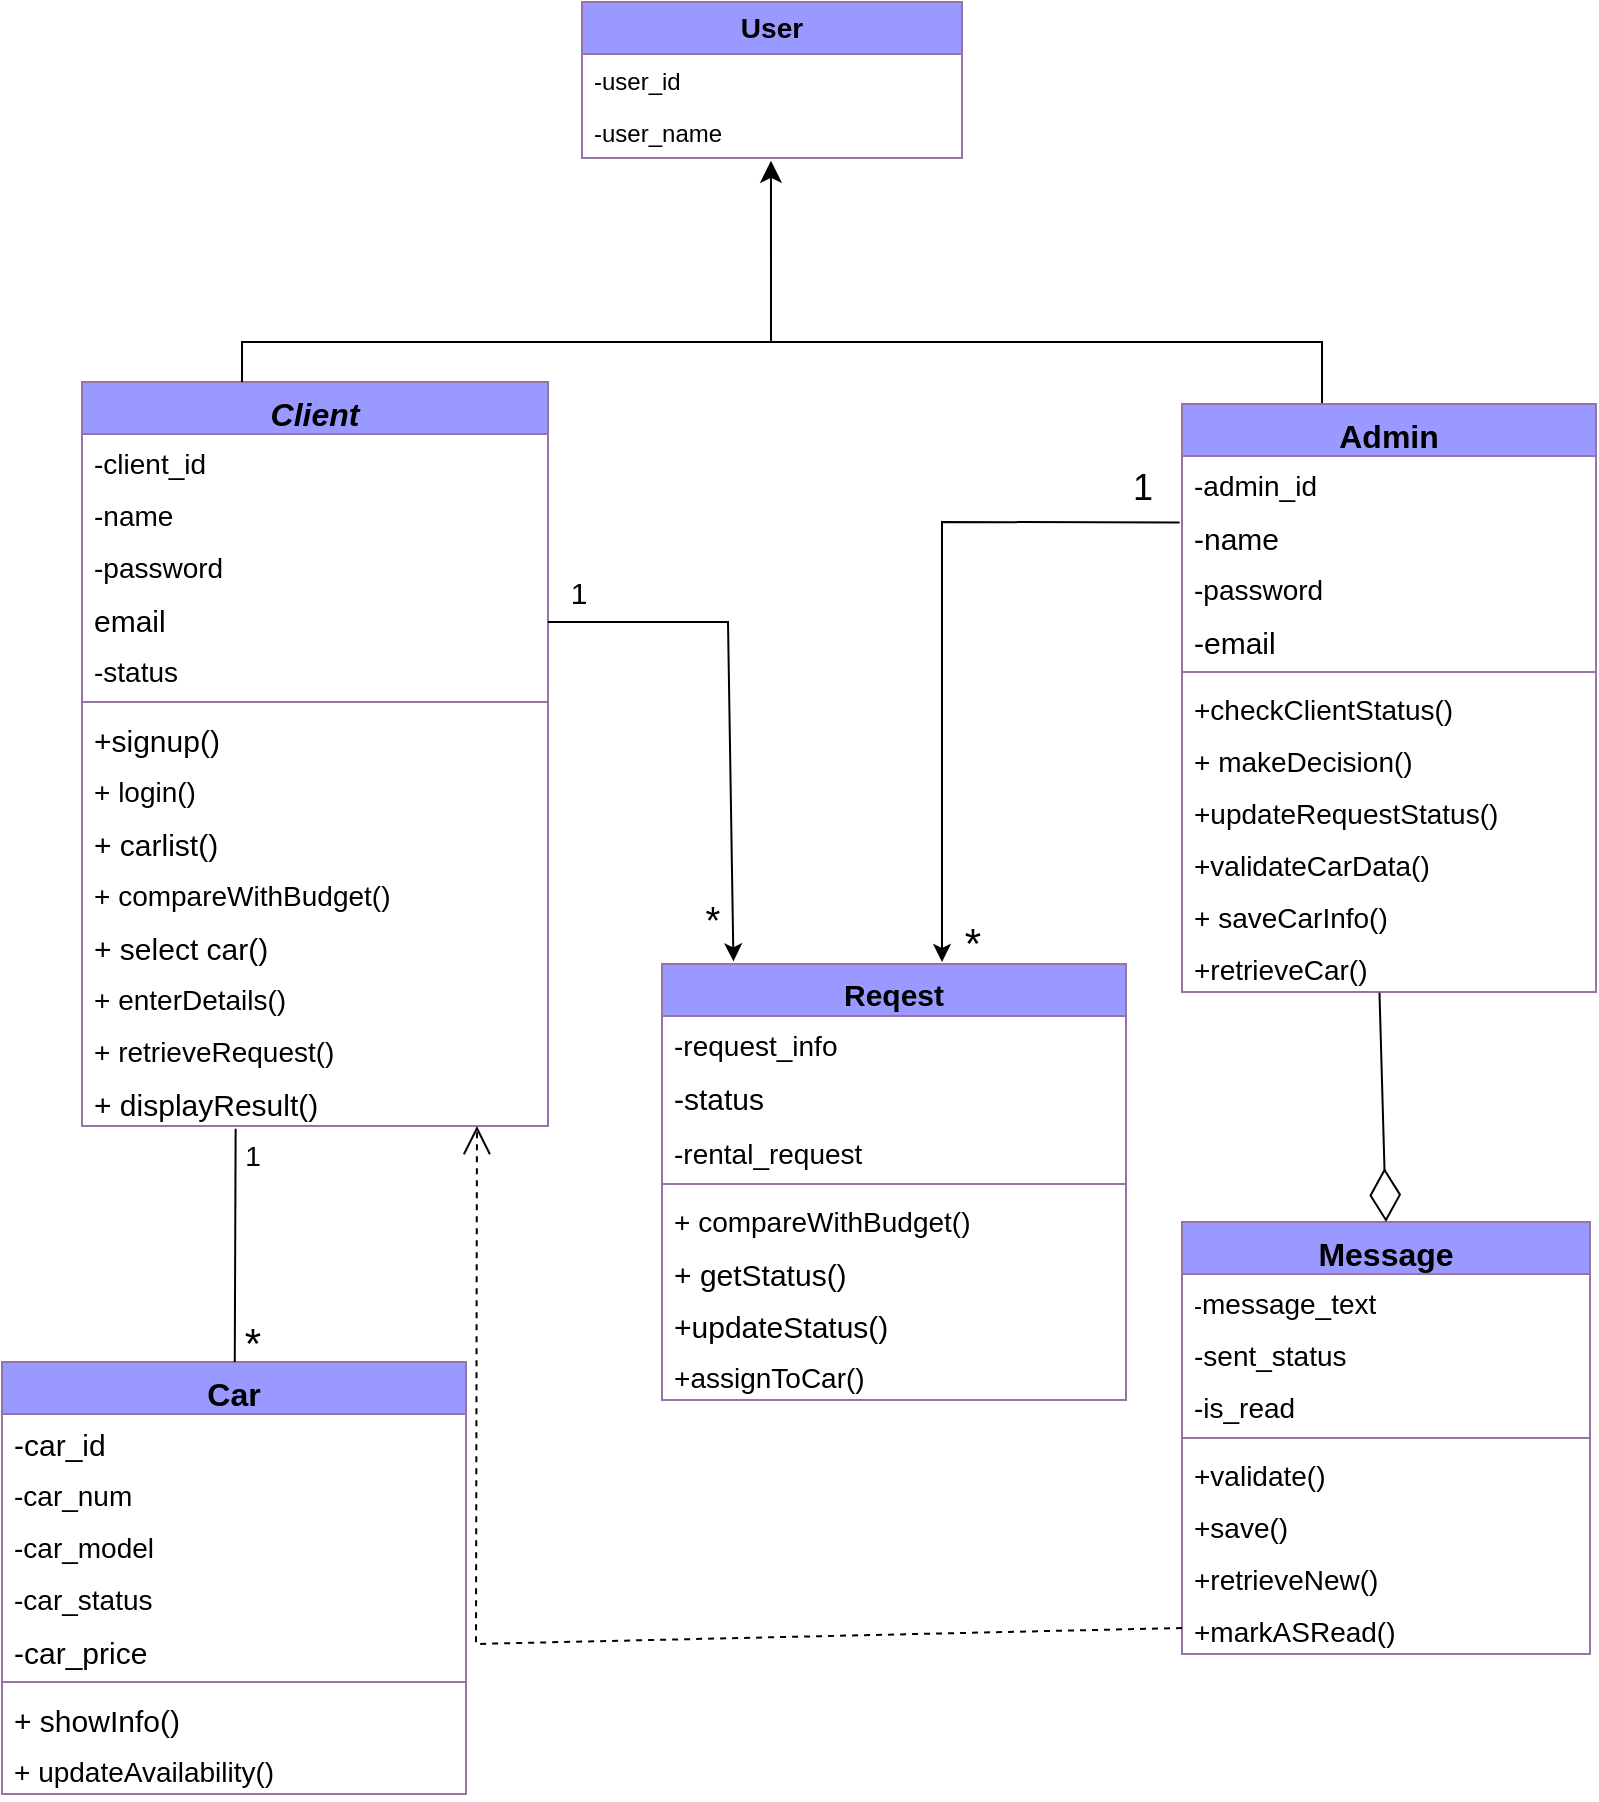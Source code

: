 <mxfile version="27.0.2" pages="2">
  <diagram name="Page-1" id="uReFbhWOleLTmQxCZFBb">
    <mxGraphModel dx="1028" dy="611" grid="1" gridSize="10" guides="1" tooltips="1" connect="1" arrows="1" fold="1" page="1" pageScale="1" pageWidth="850" pageHeight="1100" math="0" shadow="0">
      <root>
        <mxCell id="0" />
        <mxCell id="1" parent="0" />
        <mxCell id="wGWne5D6qloW1VShOkCq-1" value="Client" style="swimlane;fontStyle=3;align=center;verticalAlign=top;childLayout=stackLayout;horizontal=1;startSize=26;horizontalStack=0;resizeParent=1;resizeParentMax=0;resizeLast=0;collapsible=1;marginBottom=0;whiteSpace=wrap;html=1;fillColor=#9999FF;strokeColor=#9673a6;fontSize=16;" parent="1" vertex="1">
          <mxGeometry x="70" y="200" width="233" height="372" as="geometry" />
        </mxCell>
        <mxCell id="wGWne5D6qloW1VShOkCq-2" value="&lt;font style=&quot;font-size: 14px;&quot;&gt;-client_id&lt;/font&gt;" style="text;strokeColor=none;fillColor=none;align=left;verticalAlign=top;spacingLeft=4;spacingRight=4;overflow=hidden;rotatable=0;points=[[0,0.5],[1,0.5]];portConstraint=eastwest;whiteSpace=wrap;html=1;" parent="wGWne5D6qloW1VShOkCq-1" vertex="1">
          <mxGeometry y="26" width="233" height="26" as="geometry" />
        </mxCell>
        <mxCell id="wGWne5D6qloW1VShOkCq-29" value="&lt;font style=&quot;font-size: 14px;&quot;&gt;-name&lt;/font&gt;" style="text;strokeColor=none;fillColor=none;align=left;verticalAlign=top;spacingLeft=4;spacingRight=4;overflow=hidden;rotatable=0;points=[[0,0.5],[1,0.5]];portConstraint=eastwest;whiteSpace=wrap;html=1;" parent="wGWne5D6qloW1VShOkCq-1" vertex="1">
          <mxGeometry y="52" width="233" height="26" as="geometry" />
        </mxCell>
        <mxCell id="wGWne5D6qloW1VShOkCq-30" value="&lt;font style=&quot;font-size: 14px;&quot;&gt;-password&lt;/font&gt;" style="text;strokeColor=none;fillColor=none;align=left;verticalAlign=top;spacingLeft=4;spacingRight=4;overflow=hidden;rotatable=0;points=[[0,0.5],[1,0.5]];portConstraint=eastwest;whiteSpace=wrap;html=1;" parent="wGWne5D6qloW1VShOkCq-1" vertex="1">
          <mxGeometry y="78" width="233" height="26" as="geometry" />
        </mxCell>
        <mxCell id="wGWne5D6qloW1VShOkCq-7" value="&lt;font style=&quot;font-size: 15px;&quot;&gt;email&lt;/font&gt;" style="text;strokeColor=none;fillColor=none;align=left;verticalAlign=top;spacingLeft=4;spacingRight=4;overflow=hidden;rotatable=0;points=[[0,0.5],[1,0.5]];portConstraint=eastwest;whiteSpace=wrap;html=1;fontSize=14;" parent="wGWne5D6qloW1VShOkCq-1" vertex="1">
          <mxGeometry y="104" width="233" height="26" as="geometry" />
        </mxCell>
        <mxCell id="wGWne5D6qloW1VShOkCq-5" value="&lt;font style=&quot;font-size: 14px;&quot;&gt;-status&lt;/font&gt;" style="text;strokeColor=none;fillColor=none;align=left;verticalAlign=top;spacingLeft=4;spacingRight=4;overflow=hidden;rotatable=0;points=[[0,0.5],[1,0.5]];portConstraint=eastwest;whiteSpace=wrap;html=1;" parent="wGWne5D6qloW1VShOkCq-1" vertex="1">
          <mxGeometry y="130" width="233" height="26" as="geometry" />
        </mxCell>
        <mxCell id="wGWne5D6qloW1VShOkCq-3" value="" style="line;strokeWidth=1;fillColor=none;align=left;verticalAlign=middle;spacingTop=-1;spacingLeft=3;spacingRight=3;rotatable=0;labelPosition=right;points=[];portConstraint=eastwest;strokeColor=inherit;" parent="wGWne5D6qloW1VShOkCq-1" vertex="1">
          <mxGeometry y="156" width="233" height="8" as="geometry" />
        </mxCell>
        <mxCell id="wGWne5D6qloW1VShOkCq-9" value="&lt;font style=&quot;font-size: 15px;&quot;&gt;+signup()&lt;/font&gt;&lt;div&gt;&lt;br&gt;&lt;/div&gt;" style="text;strokeColor=none;fillColor=none;align=left;verticalAlign=top;spacingLeft=4;spacingRight=4;overflow=hidden;rotatable=0;points=[[0,0.5],[1,0.5]];portConstraint=eastwest;whiteSpace=wrap;html=1;" parent="wGWne5D6qloW1VShOkCq-1" vertex="1">
          <mxGeometry y="164" width="233" height="26" as="geometry" />
        </mxCell>
        <mxCell id="wGWne5D6qloW1VShOkCq-4" value="&lt;font style=&quot;font-size: 14px;&quot;&gt;+ login()&lt;/font&gt;" style="text;strokeColor=none;fillColor=none;align=left;verticalAlign=top;spacingLeft=4;spacingRight=4;overflow=hidden;rotatable=0;points=[[0,0.5],[1,0.5]];portConstraint=eastwest;whiteSpace=wrap;html=1;" parent="wGWne5D6qloW1VShOkCq-1" vertex="1">
          <mxGeometry y="190" width="233" height="26" as="geometry" />
        </mxCell>
        <mxCell id="wGWne5D6qloW1VShOkCq-10" value="&lt;font style=&quot;font-size: 15px;&quot;&gt;+ carlist()&lt;/font&gt;" style="text;strokeColor=none;fillColor=none;align=left;verticalAlign=top;spacingLeft=4;spacingRight=4;overflow=hidden;rotatable=0;points=[[0,0.5],[1,0.5]];portConstraint=eastwest;whiteSpace=wrap;html=1;" parent="wGWne5D6qloW1VShOkCq-1" vertex="1">
          <mxGeometry y="216" width="233" height="26" as="geometry" />
        </mxCell>
        <mxCell id="wGWne5D6qloW1VShOkCq-14" value="&lt;font style=&quot;font-size: 14px;&quot;&gt;+&amp;nbsp;compareWithBudget()&lt;/font&gt;" style="text;strokeColor=none;fillColor=none;align=left;verticalAlign=top;spacingLeft=4;spacingRight=4;overflow=hidden;rotatable=0;points=[[0,0.5],[1,0.5]];portConstraint=eastwest;whiteSpace=wrap;html=1;" parent="wGWne5D6qloW1VShOkCq-1" vertex="1">
          <mxGeometry y="242" width="233" height="26" as="geometry" />
        </mxCell>
        <mxCell id="wGWne5D6qloW1VShOkCq-11" value="&lt;font style=&quot;font-size: 15px;&quot;&gt;+ select car()&lt;/font&gt;" style="text;strokeColor=none;fillColor=none;align=left;verticalAlign=top;spacingLeft=4;spacingRight=4;overflow=hidden;rotatable=0;points=[[0,0.5],[1,0.5]];portConstraint=eastwest;whiteSpace=wrap;html=1;" parent="wGWne5D6qloW1VShOkCq-1" vertex="1">
          <mxGeometry y="268" width="233" height="26" as="geometry" />
        </mxCell>
        <mxCell id="wGWne5D6qloW1VShOkCq-13" value="&lt;font style=&quot;font-size: 14px;&quot;&gt;+ enterDetails()&lt;/font&gt;" style="text;strokeColor=none;fillColor=none;align=left;verticalAlign=top;spacingLeft=4;spacingRight=4;overflow=hidden;rotatable=0;points=[[0,0.5],[1,0.5]];portConstraint=eastwest;whiteSpace=wrap;html=1;" parent="wGWne5D6qloW1VShOkCq-1" vertex="1">
          <mxGeometry y="294" width="233" height="26" as="geometry" />
        </mxCell>
        <mxCell id="wGWne5D6qloW1VShOkCq-12" value="&lt;font style=&quot;font-size: 14px;&quot;&gt;+&amp;nbsp;retrieveRequest()&lt;/font&gt;" style="text;strokeColor=none;fillColor=none;align=left;verticalAlign=top;spacingLeft=4;spacingRight=4;overflow=hidden;rotatable=0;points=[[0,0.5],[1,0.5]];portConstraint=eastwest;whiteSpace=wrap;html=1;" parent="wGWne5D6qloW1VShOkCq-1" vertex="1">
          <mxGeometry y="320" width="233" height="26" as="geometry" />
        </mxCell>
        <mxCell id="wGWne5D6qloW1VShOkCq-15" value="&lt;font style=&quot;font-size: 15px;&quot;&gt;+ displayResult()&lt;/font&gt;" style="text;strokeColor=none;fillColor=none;align=left;verticalAlign=top;spacingLeft=4;spacingRight=4;overflow=hidden;rotatable=0;points=[[0,0.5],[1,0.5]];portConstraint=eastwest;whiteSpace=wrap;html=1;" parent="wGWne5D6qloW1VShOkCq-1" vertex="1">
          <mxGeometry y="346" width="233" height="26" as="geometry" />
        </mxCell>
        <mxCell id="wGWne5D6qloW1VShOkCq-16" value="Admin" style="swimlane;fontStyle=1;align=center;verticalAlign=top;childLayout=stackLayout;horizontal=1;startSize=26;horizontalStack=0;resizeParent=1;resizeParentMax=0;resizeLast=0;collapsible=1;marginBottom=0;whiteSpace=wrap;html=1;fillColor=#9999FF;strokeColor=#9673a6;fontSize=16;" parent="1" vertex="1">
          <mxGeometry x="620" y="211" width="207" height="294" as="geometry" />
        </mxCell>
        <mxCell id="wGWne5D6qloW1VShOkCq-17" value="&lt;font style=&quot;font-size: 14px;&quot;&gt;-admin_id&lt;/font&gt;" style="text;strokeColor=none;fillColor=none;align=left;verticalAlign=top;spacingLeft=4;spacingRight=4;overflow=hidden;rotatable=0;points=[[0,0.5],[1,0.5]];portConstraint=eastwest;whiteSpace=wrap;html=1;" parent="wGWne5D6qloW1VShOkCq-16" vertex="1">
          <mxGeometry y="26" width="207" height="26" as="geometry" />
        </mxCell>
        <mxCell id="wGWne5D6qloW1VShOkCq-22" value="&lt;font style=&quot;font-size: 15px;&quot;&gt;-name&lt;/font&gt;" style="text;strokeColor=none;fillColor=none;align=left;verticalAlign=top;spacingLeft=4;spacingRight=4;overflow=hidden;rotatable=0;points=[[0,0.5],[1,0.5]];portConstraint=eastwest;whiteSpace=wrap;html=1;" parent="wGWne5D6qloW1VShOkCq-16" vertex="1">
          <mxGeometry y="52" width="207" height="26" as="geometry" />
        </mxCell>
        <mxCell id="wGWne5D6qloW1VShOkCq-23" value="&lt;font style=&quot;font-size: 14px;&quot;&gt;-password&lt;/font&gt;" style="text;strokeColor=none;fillColor=none;align=left;verticalAlign=top;spacingLeft=4;spacingRight=4;overflow=hidden;rotatable=0;points=[[0,0.5],[1,0.5]];portConstraint=eastwest;whiteSpace=wrap;html=1;" parent="wGWne5D6qloW1VShOkCq-16" vertex="1">
          <mxGeometry y="78" width="207" height="26" as="geometry" />
        </mxCell>
        <mxCell id="wGWne5D6qloW1VShOkCq-21" value="&lt;font style=&quot;font-size: 15px;&quot;&gt;-email&lt;/font&gt;" style="text;strokeColor=none;fillColor=none;align=left;verticalAlign=top;spacingLeft=4;spacingRight=4;overflow=hidden;rotatable=0;points=[[0,0.5],[1,0.5]];portConstraint=eastwest;whiteSpace=wrap;html=1;" parent="wGWne5D6qloW1VShOkCq-16" vertex="1">
          <mxGeometry y="104" width="207" height="26" as="geometry" />
        </mxCell>
        <mxCell id="wGWne5D6qloW1VShOkCq-18" value="" style="line;strokeWidth=1;fillColor=none;align=left;verticalAlign=middle;spacingTop=-1;spacingLeft=3;spacingRight=3;rotatable=0;labelPosition=right;points=[];portConstraint=eastwest;strokeColor=inherit;" parent="wGWne5D6qloW1VShOkCq-16" vertex="1">
          <mxGeometry y="130" width="207" height="8" as="geometry" />
        </mxCell>
        <mxCell id="wGWne5D6qloW1VShOkCq-25" value="&lt;div&gt;&lt;font style=&quot;font-size: 14px;&quot;&gt;+checkClientStatus()&lt;/font&gt;&lt;/div&gt;" style="text;strokeColor=none;fillColor=none;align=left;verticalAlign=top;spacingLeft=4;spacingRight=4;overflow=hidden;rotatable=0;points=[[0,0.5],[1,0.5]];portConstraint=eastwest;whiteSpace=wrap;html=1;" parent="wGWne5D6qloW1VShOkCq-16" vertex="1">
          <mxGeometry y="138" width="207" height="26" as="geometry" />
        </mxCell>
        <mxCell id="wGWne5D6qloW1VShOkCq-26" value="&lt;font style=&quot;font-size: 14px;&quot;&gt;+&amp;nbsp;makeDecision()&lt;/font&gt;" style="text;strokeColor=none;fillColor=none;align=left;verticalAlign=top;spacingLeft=4;spacingRight=4;overflow=hidden;rotatable=0;points=[[0,0.5],[1,0.5]];portConstraint=eastwest;whiteSpace=wrap;html=1;" parent="wGWne5D6qloW1VShOkCq-16" vertex="1">
          <mxGeometry y="164" width="207" height="26" as="geometry" />
        </mxCell>
        <mxCell id="wGWne5D6qloW1VShOkCq-19" value="&lt;div&gt;&lt;font style=&quot;font-size: 14px;&quot;&gt;+updateRequestStatus()&lt;/font&gt;&lt;/div&gt;&lt;div&gt;&lt;font style=&quot;font-size: 14px;&quot;&gt;&lt;br&gt;&lt;/font&gt;&lt;/div&gt;&lt;div&gt;&lt;br&gt;&lt;/div&gt;" style="text;strokeColor=none;fillColor=none;align=left;verticalAlign=top;spacingLeft=4;spacingRight=4;overflow=hidden;rotatable=0;points=[[0,0.5],[1,0.5]];portConstraint=eastwest;whiteSpace=wrap;html=1;" parent="wGWne5D6qloW1VShOkCq-16" vertex="1">
          <mxGeometry y="190" width="207" height="26" as="geometry" />
        </mxCell>
        <mxCell id="wGWne5D6qloW1VShOkCq-28" value="&lt;font style=&quot;font-size: 14px;&quot;&gt;+validateCarData()&lt;/font&gt;" style="text;strokeColor=none;fillColor=none;align=left;verticalAlign=top;spacingLeft=4;spacingRight=4;overflow=hidden;rotatable=0;points=[[0,0.5],[1,0.5]];portConstraint=eastwest;whiteSpace=wrap;html=1;" parent="wGWne5D6qloW1VShOkCq-16" vertex="1">
          <mxGeometry y="216" width="207" height="26" as="geometry" />
        </mxCell>
        <mxCell id="OH2ZHdV_Q07vLP674ibY-1" value="&lt;font style=&quot;font-size: 14px;&quot;&gt;+&amp;nbsp;&lt;span style=&quot;background-color: transparent;&quot;&gt;‏saveCarInfo()&lt;/span&gt;&lt;/font&gt;" style="text;strokeColor=none;fillColor=none;align=left;verticalAlign=top;spacingLeft=4;spacingRight=4;overflow=hidden;rotatable=0;points=[[0,0.5],[1,0.5]];portConstraint=eastwest;whiteSpace=wrap;html=1;" parent="wGWne5D6qloW1VShOkCq-16" vertex="1">
          <mxGeometry y="242" width="207" height="26" as="geometry" />
        </mxCell>
        <mxCell id="OH2ZHdV_Q07vLP674ibY-2" value="&lt;div&gt;&lt;span style=&quot;background-color: transparent; color: light-dark(rgb(0, 0, 0), rgb(255, 255, 255));&quot;&gt;&lt;font style=&quot;font-size: 14px;&quot;&gt;+retrieveCar()&lt;/font&gt;&lt;/span&gt;&lt;/div&gt;" style="text;strokeColor=none;fillColor=none;align=left;verticalAlign=top;spacingLeft=4;spacingRight=4;overflow=hidden;rotatable=0;points=[[0,0.5],[1,0.5]];portConstraint=eastwest;whiteSpace=wrap;html=1;" parent="wGWne5D6qloW1VShOkCq-16" vertex="1">
          <mxGeometry y="268" width="207" height="26" as="geometry" />
        </mxCell>
        <mxCell id="OH2ZHdV_Q07vLP674ibY-15" value="Reqest" style="swimlane;fontStyle=1;align=center;verticalAlign=top;childLayout=stackLayout;horizontal=1;startSize=26;horizontalStack=0;resizeParent=1;resizeParentMax=0;resizeLast=0;collapsible=1;marginBottom=0;whiteSpace=wrap;html=1;fontSize=15;fillColor=#9999FF;strokeColor=#9673a6;strokeWidth=1;" parent="1" vertex="1">
          <mxGeometry x="360" y="491" width="232" height="218" as="geometry" />
        </mxCell>
        <mxCell id="OH2ZHdV_Q07vLP674ibY-16" value="&lt;font style=&quot;font-size: 14px;&quot;&gt;-&lt;span style=&quot;background-color: transparent;&quot;&gt;request_info&lt;/span&gt;&lt;/font&gt;" style="text;strokeColor=none;fillColor=none;align=left;verticalAlign=top;spacingLeft=4;spacingRight=4;overflow=hidden;rotatable=0;points=[[0,0.5],[1,0.5]];portConstraint=eastwest;whiteSpace=wrap;html=1;" parent="OH2ZHdV_Q07vLP674ibY-15" vertex="1">
          <mxGeometry y="26" width="232" height="26" as="geometry" />
        </mxCell>
        <mxCell id="OH2ZHdV_Q07vLP674ibY-20" value="&lt;div&gt;&lt;span style=&quot;background-color: transparent; color: light-dark(rgb(0, 0, 0), rgb(255, 255, 255));&quot;&gt;&lt;font style=&quot;font-size: 15px;&quot;&gt;-status&lt;/font&gt;&lt;/span&gt;&lt;/div&gt;" style="text;strokeColor=none;fillColor=none;align=left;verticalAlign=top;spacingLeft=4;spacingRight=4;overflow=hidden;rotatable=0;points=[[0,0.5],[1,0.5]];portConstraint=eastwest;whiteSpace=wrap;html=1;" parent="OH2ZHdV_Q07vLP674ibY-15" vertex="1">
          <mxGeometry y="52" width="232" height="28" as="geometry" />
        </mxCell>
        <mxCell id="OH2ZHdV_Q07vLP674ibY-19" value="&lt;font style=&quot;font-size: 14px;&quot;&gt;-&lt;span style=&quot;background-color: transparent; color: light-dark(rgb(0, 0, 0), rgb(255, 255, 255));&quot;&gt;rental_request&lt;/span&gt;&lt;/font&gt;" style="text;strokeColor=none;fillColor=none;align=left;verticalAlign=top;spacingLeft=4;spacingRight=4;overflow=hidden;rotatable=0;points=[[0,0.5],[1,0.5]];portConstraint=eastwest;whiteSpace=wrap;html=1;" parent="OH2ZHdV_Q07vLP674ibY-15" vertex="1">
          <mxGeometry y="80" width="232" height="26" as="geometry" />
        </mxCell>
        <mxCell id="OH2ZHdV_Q07vLP674ibY-17" value="" style="line;strokeWidth=1;fillColor=none;align=left;verticalAlign=middle;spacingTop=-1;spacingLeft=3;spacingRight=3;rotatable=0;labelPosition=right;points=[];portConstraint=eastwest;strokeColor=inherit;" parent="OH2ZHdV_Q07vLP674ibY-15" vertex="1">
          <mxGeometry y="106" width="232" height="8" as="geometry" />
        </mxCell>
        <mxCell id="OH2ZHdV_Q07vLP674ibY-21" value="&lt;font style=&quot;font-size: 14px;&quot;&gt;+&amp;nbsp;compareWithBudget()&lt;/font&gt;" style="text;strokeColor=none;fillColor=none;align=left;verticalAlign=top;spacingLeft=4;spacingRight=4;overflow=hidden;rotatable=0;points=[[0,0.5],[1,0.5]];portConstraint=eastwest;whiteSpace=wrap;html=1;" parent="OH2ZHdV_Q07vLP674ibY-15" vertex="1">
          <mxGeometry y="114" width="232" height="26" as="geometry" />
        </mxCell>
        <mxCell id="OH2ZHdV_Q07vLP674ibY-22" value="&lt;font style=&quot;font-size: 15px;&quot;&gt;+&amp;nbsp;&lt;span style=&quot;background-color: transparent;&quot;&gt;getStatus()&lt;/span&gt;&lt;/font&gt;" style="text;strokeColor=none;fillColor=none;align=left;verticalAlign=top;spacingLeft=4;spacingRight=4;overflow=hidden;rotatable=0;points=[[0,0.5],[1,0.5]];portConstraint=eastwest;whiteSpace=wrap;html=1;" parent="OH2ZHdV_Q07vLP674ibY-15" vertex="1">
          <mxGeometry y="140" width="232" height="26" as="geometry" />
        </mxCell>
        <mxCell id="OH2ZHdV_Q07vLP674ibY-18" value="&lt;font style=&quot;font-size: 15px;&quot;&gt;+&lt;span style=&quot;background-color: transparent; color: light-dark(rgb(0, 0, 0), rgb(255, 255, 255));&quot;&gt;updateStatus()&lt;/span&gt;&lt;/font&gt;&lt;div&gt;&lt;br&gt;&lt;/div&gt;" style="text;strokeColor=none;fillColor=none;align=left;verticalAlign=top;spacingLeft=4;spacingRight=4;overflow=hidden;rotatable=0;points=[[0,0.5],[1,0.5]];portConstraint=eastwest;whiteSpace=wrap;html=1;" parent="OH2ZHdV_Q07vLP674ibY-15" vertex="1">
          <mxGeometry y="166" width="232" height="26" as="geometry" />
        </mxCell>
        <mxCell id="OH2ZHdV_Q07vLP674ibY-23" value="&lt;font style=&quot;font-size: 14px;&quot;&gt;+&lt;span style=&quot;background-color: transparent; color: light-dark(rgb(0, 0, 0), rgb(255, 255, 255));&quot;&gt;assignToCar()&lt;/span&gt;&lt;/font&gt;" style="text;strokeColor=none;fillColor=none;align=left;verticalAlign=top;spacingLeft=4;spacingRight=4;overflow=hidden;rotatable=0;points=[[0,0.5],[1,0.5]];portConstraint=eastwest;whiteSpace=wrap;html=1;" parent="OH2ZHdV_Q07vLP674ibY-15" vertex="1">
          <mxGeometry y="192" width="232" height="26" as="geometry" />
        </mxCell>
        <mxCell id="OH2ZHdV_Q07vLP674ibY-26" value="Message" style="swimlane;fontStyle=1;align=center;verticalAlign=top;childLayout=stackLayout;horizontal=1;startSize=26;horizontalStack=0;resizeParent=1;resizeParentMax=0;resizeLast=0;collapsible=1;marginBottom=0;whiteSpace=wrap;html=1;fillColor=#9999FF;strokeColor=#9673a6;fontSize=16;spacingLeft=0;" parent="1" vertex="1">
          <mxGeometry x="620" y="620" width="204" height="216" as="geometry" />
        </mxCell>
        <mxCell id="OH2ZHdV_Q07vLP674ibY-30" value="-&lt;font style=&quot;font-size: 14px;&quot;&gt;message_text&lt;/font&gt;" style="text;strokeColor=none;fillColor=none;align=left;verticalAlign=top;spacingLeft=4;spacingRight=4;overflow=hidden;rotatable=0;points=[[0,0.5],[1,0.5]];portConstraint=eastwest;whiteSpace=wrap;html=1;" parent="OH2ZHdV_Q07vLP674ibY-26" vertex="1">
          <mxGeometry y="26" width="204" height="26" as="geometry" />
        </mxCell>
        <mxCell id="OH2ZHdV_Q07vLP674ibY-27" value="&lt;font style=&quot;font-size: 14px;&quot;&gt;-sent_status&lt;/font&gt;" style="text;strokeColor=none;fillColor=none;align=left;verticalAlign=top;spacingLeft=4;spacingRight=4;overflow=hidden;rotatable=0;points=[[0,0.5],[1,0.5]];portConstraint=eastwest;whiteSpace=wrap;html=1;" parent="OH2ZHdV_Q07vLP674ibY-26" vertex="1">
          <mxGeometry y="52" width="204" height="26" as="geometry" />
        </mxCell>
        <mxCell id="OH2ZHdV_Q07vLP674ibY-31" value="&lt;font style=&quot;font-size: 14px;&quot;&gt;-is_read&lt;/font&gt;" style="text;strokeColor=none;fillColor=none;align=left;verticalAlign=top;spacingLeft=4;spacingRight=4;overflow=hidden;rotatable=0;points=[[0,0.5],[1,0.5]];portConstraint=eastwest;whiteSpace=wrap;html=1;" parent="OH2ZHdV_Q07vLP674ibY-26" vertex="1">
          <mxGeometry y="78" width="204" height="26" as="geometry" />
        </mxCell>
        <mxCell id="OH2ZHdV_Q07vLP674ibY-28" value="" style="line;strokeWidth=1;fillColor=none;align=left;verticalAlign=middle;spacingTop=-1;spacingLeft=3;spacingRight=3;rotatable=0;labelPosition=right;points=[];portConstraint=eastwest;strokeColor=inherit;" parent="OH2ZHdV_Q07vLP674ibY-26" vertex="1">
          <mxGeometry y="104" width="204" height="8" as="geometry" />
        </mxCell>
        <mxCell id="OH2ZHdV_Q07vLP674ibY-32" value="&lt;font style=&quot;font-size: 14px;&quot;&gt;+validate()&lt;/font&gt;" style="text;strokeColor=none;fillColor=none;align=left;verticalAlign=top;spacingLeft=4;spacingRight=4;overflow=hidden;rotatable=0;points=[[0,0.5],[1,0.5]];portConstraint=eastwest;whiteSpace=wrap;html=1;" parent="OH2ZHdV_Q07vLP674ibY-26" vertex="1">
          <mxGeometry y="112" width="204" height="26" as="geometry" />
        </mxCell>
        <mxCell id="OH2ZHdV_Q07vLP674ibY-33" value="&lt;font style=&quot;font-size: 14px;&quot;&gt;+save()&lt;/font&gt;" style="text;strokeColor=none;fillColor=none;align=left;verticalAlign=top;spacingLeft=4;spacingRight=4;overflow=hidden;rotatable=0;points=[[0,0.5],[1,0.5]];portConstraint=eastwest;whiteSpace=wrap;html=1;" parent="OH2ZHdV_Q07vLP674ibY-26" vertex="1">
          <mxGeometry y="138" width="204" height="26" as="geometry" />
        </mxCell>
        <mxCell id="OH2ZHdV_Q07vLP674ibY-34" value="&lt;font style=&quot;font-size: 14px;&quot;&gt;+retrieveNew()&lt;/font&gt;" style="text;strokeColor=none;fillColor=none;align=left;verticalAlign=top;spacingLeft=4;spacingRight=4;overflow=hidden;rotatable=0;points=[[0,0.5],[1,0.5]];portConstraint=eastwest;whiteSpace=wrap;html=1;" parent="OH2ZHdV_Q07vLP674ibY-26" vertex="1">
          <mxGeometry y="164" width="204" height="26" as="geometry" />
        </mxCell>
        <mxCell id="OH2ZHdV_Q07vLP674ibY-29" value="&lt;font style=&quot;font-size: 14px;&quot;&gt;+markASRead()&lt;/font&gt;" style="text;strokeColor=none;fillColor=none;align=left;verticalAlign=top;spacingLeft=4;spacingRight=4;overflow=hidden;rotatable=0;points=[[0,0.5],[1,0.5]];portConstraint=eastwest;whiteSpace=wrap;html=1;" parent="OH2ZHdV_Q07vLP674ibY-26" vertex="1">
          <mxGeometry y="190" width="204" height="26" as="geometry" />
        </mxCell>
        <mxCell id="OH2ZHdV_Q07vLP674ibY-72" style="edgeStyle=none;shape=link;rounded=0;orthogonalLoop=1;jettySize=auto;html=1;entryX=0;entryY=0.5;entryDx=0;entryDy=0;" parent="OH2ZHdV_Q07vLP674ibY-26" source="OH2ZHdV_Q07vLP674ibY-30" target="OH2ZHdV_Q07vLP674ibY-30" edge="1">
          <mxGeometry relative="1" as="geometry" />
        </mxCell>
        <mxCell id="OH2ZHdV_Q07vLP674ibY-41" value="" style="line;strokeWidth=1;fillColor=none;align=left;verticalAlign=middle;spacingTop=-1;spacingLeft=3;spacingRight=3;rotatable=0;labelPosition=right;points=[];portConstraint=eastwest;strokeColor=inherit;" parent="1" vertex="1">
          <mxGeometry x="470" y="500" width="40" as="geometry" />
        </mxCell>
        <mxCell id="of6fO_FAFlKeVsi623AM-5" value="&lt;font style=&quot;font-size: 14px;&quot;&gt;&lt;b&gt;User&lt;/b&gt;&lt;/font&gt;" style="swimlane;fontStyle=0;childLayout=stackLayout;horizontal=1;startSize=26;fillColor=#9999FF;horizontalStack=0;resizeParent=1;resizeParentMax=0;resizeLast=0;collapsible=1;marginBottom=0;whiteSpace=wrap;html=1;strokeColor=#9673a6;" parent="1" vertex="1">
          <mxGeometry x="320" y="10" width="190" height="78" as="geometry" />
        </mxCell>
        <mxCell id="of6fO_FAFlKeVsi623AM-6" value="-user_id" style="text;strokeColor=none;fillColor=none;align=left;verticalAlign=top;spacingLeft=4;spacingRight=4;overflow=hidden;rotatable=0;points=[[0,0.5],[1,0.5]];portConstraint=eastwest;whiteSpace=wrap;html=1;" parent="of6fO_FAFlKeVsi623AM-5" vertex="1">
          <mxGeometry y="26" width="190" height="26" as="geometry" />
        </mxCell>
        <mxCell id="of6fO_FAFlKeVsi623AM-7" value="-user_name" style="text;strokeColor=none;fillColor=none;align=left;verticalAlign=top;spacingLeft=4;spacingRight=4;overflow=hidden;rotatable=0;points=[[0,0.5],[1,0.5]];portConstraint=eastwest;whiteSpace=wrap;html=1;" parent="of6fO_FAFlKeVsi623AM-5" vertex="1">
          <mxGeometry y="52" width="190" height="26" as="geometry" />
        </mxCell>
        <mxCell id="of6fO_FAFlKeVsi623AM-11" value="" style="edgeStyle=segmentEdgeStyle;endArrow=classic;html=1;curved=0;rounded=0;endSize=8;startSize=8;entryX=0.392;entryY=1.054;entryDx=0;entryDy=0;entryPerimeter=0;" parent="1" source="wGWne5D6qloW1VShOkCq-1" edge="1">
          <mxGeometry width="50" height="50" relative="1" as="geometry">
            <mxPoint x="150" y="190" as="sourcePoint" />
            <mxPoint x="414.48" y="89.404" as="targetPoint" />
            <Array as="points">
              <mxPoint x="150" y="180" />
              <mxPoint x="415" y="180" />
            </Array>
          </mxGeometry>
        </mxCell>
        <mxCell id="of6fO_FAFlKeVsi623AM-16" value="" style="shape=partialRectangle;whiteSpace=wrap;html=1;bottom=0;right=0;fillColor=none;direction=south;" parent="1" vertex="1">
          <mxGeometry x="410" y="180" width="280" height="30" as="geometry" />
        </mxCell>
        <mxCell id="of6fO_FAFlKeVsi623AM-28" value="" style="endArrow=diamondThin;endFill=0;endSize=24;html=1;rounded=0;entryX=0.5;entryY=0;entryDx=0;entryDy=0;exitX=0.477;exitY=1.015;exitDx=0;exitDy=0;exitPerimeter=0;" parent="1" source="OH2ZHdV_Q07vLP674ibY-2" target="OH2ZHdV_Q07vLP674ibY-26" edge="1">
          <mxGeometry width="160" relative="1" as="geometry">
            <mxPoint x="710" y="510" as="sourcePoint" />
            <mxPoint x="750" y="590" as="targetPoint" />
          </mxGeometry>
        </mxCell>
        <mxCell id="of6fO_FAFlKeVsi623AM-31" value="&lt;font style=&quot;font-size: 14px;&quot;&gt;1&lt;/font&gt;" style="text;html=1;align=center;verticalAlign=middle;resizable=0;points=[];autosize=1;strokeColor=none;fillColor=none;" parent="1" vertex="1">
          <mxGeometry x="140" y="572" width="30" height="30" as="geometry" />
        </mxCell>
        <mxCell id="of6fO_FAFlKeVsi623AM-37" value="" style="endArrow=none;html=1;rounded=0;" parent="1" edge="1">
          <mxGeometry width="50" height="50" relative="1" as="geometry">
            <mxPoint x="510" y="270" as="sourcePoint" />
            <mxPoint x="510" y="270" as="targetPoint" />
          </mxGeometry>
        </mxCell>
        <mxCell id="of6fO_FAFlKeVsi623AM-39" value="&lt;font style=&quot;font-size: 18px;&quot;&gt;1&lt;/font&gt;" style="text;html=1;align=center;verticalAlign=middle;resizable=0;points=[];autosize=1;strokeColor=none;fillColor=none;" parent="1" vertex="1">
          <mxGeometry x="585" y="233" width="30" height="40" as="geometry" />
        </mxCell>
        <mxCell id="of6fO_FAFlKeVsi623AM-40" value="&lt;font style=&quot;font-size: 21px;&quot;&gt;*&lt;/font&gt;" style="text;html=1;align=center;verticalAlign=middle;resizable=0;points=[];autosize=1;strokeColor=none;fillColor=none;" parent="1" vertex="1">
          <mxGeometry x="500" y="460" width="30" height="40" as="geometry" />
        </mxCell>
        <mxCell id="OH2ZHdV_Q07vLP674ibY-3" value="Car" style="swimlane;fontStyle=1;align=center;verticalAlign=top;childLayout=stackLayout;horizontal=1;startSize=26;horizontalStack=0;resizeParent=1;resizeParentMax=0;resizeLast=0;collapsible=1;marginBottom=0;whiteSpace=wrap;html=1;fillColor=#9999FF;strokeColor=#9673a6;rounded=0;fontSize=16;" parent="1" vertex="1">
          <mxGeometry x="30" y="690" width="232" height="216" as="geometry" />
        </mxCell>
        <mxCell id="OH2ZHdV_Q07vLP674ibY-9" value="&lt;font style=&quot;font-size: 15px;&quot;&gt;-car_id&lt;/font&gt;" style="text;strokeColor=none;fillColor=none;align=left;verticalAlign=top;spacingLeft=4;spacingRight=4;overflow=hidden;rotatable=0;points=[[0,0.5],[1,0.5]];portConstraint=eastwest;whiteSpace=wrap;html=1;" parent="OH2ZHdV_Q07vLP674ibY-3" vertex="1">
          <mxGeometry y="26" width="232" height="26" as="geometry" />
        </mxCell>
        <mxCell id="OH2ZHdV_Q07vLP674ibY-7" value="&lt;font style=&quot;font-size: 14px;&quot;&gt;-car_num&lt;/font&gt;" style="text;strokeColor=none;fillColor=none;align=left;verticalAlign=top;spacingLeft=4;spacingRight=4;overflow=hidden;rotatable=0;points=[[0,0.5],[1,0.5]];portConstraint=eastwest;whiteSpace=wrap;html=1;" parent="OH2ZHdV_Q07vLP674ibY-3" vertex="1">
          <mxGeometry y="52" width="232" height="26" as="geometry" />
        </mxCell>
        <mxCell id="OH2ZHdV_Q07vLP674ibY-8" value="&lt;font style=&quot;font-size: 14px;&quot;&gt;-car_model&lt;/font&gt;" style="text;strokeColor=none;fillColor=none;align=left;verticalAlign=top;spacingLeft=4;spacingRight=4;overflow=hidden;rotatable=0;points=[[0,0.5],[1,0.5]];portConstraint=eastwest;whiteSpace=wrap;html=1;" parent="OH2ZHdV_Q07vLP674ibY-3" vertex="1">
          <mxGeometry y="78" width="232" height="26" as="geometry" />
        </mxCell>
        <mxCell id="OH2ZHdV_Q07vLP674ibY-4" value="&lt;font style=&quot;font-size: 14px;&quot;&gt;-car_status&lt;/font&gt;" style="text;strokeColor=none;fillColor=none;align=left;verticalAlign=top;spacingLeft=4;spacingRight=4;overflow=hidden;rotatable=0;points=[[0,0.5],[1,0.5]];portConstraint=eastwest;whiteSpace=wrap;html=1;" parent="OH2ZHdV_Q07vLP674ibY-3" vertex="1">
          <mxGeometry y="104" width="232" height="26" as="geometry" />
        </mxCell>
        <mxCell id="OH2ZHdV_Q07vLP674ibY-14" value="&lt;font style=&quot;font-size: 15px;&quot;&gt;-car_price&lt;/font&gt;" style="text;strokeColor=none;fillColor=none;align=left;verticalAlign=top;spacingLeft=4;spacingRight=4;overflow=hidden;rotatable=0;points=[[0,0.5],[1,0.5]];portConstraint=eastwest;whiteSpace=wrap;html=1;" parent="OH2ZHdV_Q07vLP674ibY-3" vertex="1">
          <mxGeometry y="130" width="232" height="26" as="geometry" />
        </mxCell>
        <mxCell id="OH2ZHdV_Q07vLP674ibY-5" value="" style="line;strokeWidth=1;fillColor=none;align=left;verticalAlign=middle;spacingTop=-1;spacingLeft=3;spacingRight=3;rotatable=0;labelPosition=right;points=[];portConstraint=eastwest;strokeColor=inherit;" parent="OH2ZHdV_Q07vLP674ibY-3" vertex="1">
          <mxGeometry y="156" width="232" height="8" as="geometry" />
        </mxCell>
        <mxCell id="OH2ZHdV_Q07vLP674ibY-11" value="&lt;font style=&quot;font-size: 15px;&quot;&gt;+ showInfo()&lt;/font&gt;" style="text;strokeColor=none;fillColor=none;align=left;verticalAlign=top;spacingLeft=4;spacingRight=4;overflow=hidden;rotatable=0;points=[[0,0.5],[1,0.5]];portConstraint=eastwest;whiteSpace=wrap;html=1;" parent="OH2ZHdV_Q07vLP674ibY-3" vertex="1">
          <mxGeometry y="164" width="232" height="26" as="geometry" />
        </mxCell>
        <mxCell id="OH2ZHdV_Q07vLP674ibY-13" value="&lt;font style=&quot;font-size: 14px;&quot;&gt;+ updateAvailability()&lt;/font&gt;" style="text;strokeColor=none;fillColor=none;align=left;verticalAlign=top;spacingLeft=4;spacingRight=4;overflow=hidden;rotatable=0;points=[[0,0.5],[1,0.5]];portConstraint=eastwest;whiteSpace=wrap;html=1;" parent="OH2ZHdV_Q07vLP674ibY-3" vertex="1">
          <mxGeometry y="190" width="232" height="26" as="geometry" />
        </mxCell>
        <mxCell id="of6fO_FAFlKeVsi623AM-45" value="" style="endArrow=none;html=1;rounded=0;entryX=0.227;entryY=0.047;entryDx=0;entryDy=0;entryPerimeter=0;" parent="1" source="OH2ZHdV_Q07vLP674ibY-3" target="of6fO_FAFlKeVsi623AM-31" edge="1">
          <mxGeometry width="50" height="50" relative="1" as="geometry">
            <mxPoint x="125.554" y="686.362" as="sourcePoint" />
            <mxPoint x="131.001" y="572" as="targetPoint" />
          </mxGeometry>
        </mxCell>
        <mxCell id="of6fO_FAFlKeVsi623AM-46" value="&lt;font style=&quot;font-size: 21px;&quot;&gt;*&lt;/font&gt;" style="text;html=1;align=center;verticalAlign=middle;resizable=0;points=[];autosize=1;strokeColor=none;fillColor=none;" parent="1" vertex="1">
          <mxGeometry x="140" y="660" width="30" height="40" as="geometry" />
        </mxCell>
        <mxCell id="of6fO_FAFlKeVsi623AM-48" value="" style="endArrow=classic;html=1;rounded=0;entryX=0.154;entryY=-0.006;entryDx=0;entryDy=0;entryPerimeter=0;" parent="1" target="OH2ZHdV_Q07vLP674ibY-15" edge="1">
          <mxGeometry relative="1" as="geometry">
            <mxPoint x="303" y="320" as="sourcePoint" />
            <mxPoint x="397.312" y="471.09" as="targetPoint" />
            <Array as="points">
              <mxPoint x="363" y="320" />
              <mxPoint x="393" y="320" />
            </Array>
          </mxGeometry>
        </mxCell>
        <mxCell id="of6fO_FAFlKeVsi623AM-51" value="&lt;font style=&quot;font-size: 15px;&quot;&gt;1&lt;/font&gt;" style="text;html=1;align=center;verticalAlign=middle;resizable=0;points=[];autosize=1;strokeColor=none;fillColor=none;" parent="1" vertex="1">
          <mxGeometry x="303" y="290" width="30" height="30" as="geometry" />
        </mxCell>
        <mxCell id="of6fO_FAFlKeVsi623AM-52" value="&lt;font style=&quot;font-size: 19px;&quot;&gt;*&lt;/font&gt;" style="text;html=1;align=center;verticalAlign=middle;resizable=0;points=[];autosize=1;strokeColor=none;fillColor=none;" parent="1" vertex="1">
          <mxGeometry x="370" y="450" width="30" height="40" as="geometry" />
        </mxCell>
        <mxCell id="of6fO_FAFlKeVsi623AM-53" value="" style="endArrow=classic;html=1;rounded=0;entryX=0.791;entryY=0.016;entryDx=0;entryDy=0;entryPerimeter=0;exitX=1.127;exitY=0.93;exitDx=0;exitDy=0;exitPerimeter=0;" parent="1" source="of6fO_FAFlKeVsi623AM-39" edge="1">
          <mxGeometry relative="1" as="geometry">
            <mxPoint x="572.971" y="313.902" as="sourcePoint" />
            <mxPoint x="500.002" y="489.998" as="targetPoint" />
            <Array as="points">
              <mxPoint x="500" y="270" />
            </Array>
          </mxGeometry>
        </mxCell>
        <mxCell id="of6fO_FAFlKeVsi623AM-63" value="" style="endArrow=open;endSize=12;dashed=1;html=1;rounded=0;exitX=0;exitY=0.5;exitDx=0;exitDy=0;entryX=0.869;entryY=0.962;entryDx=0;entryDy=0;entryPerimeter=0;" parent="1" source="OH2ZHdV_Q07vLP674ibY-29" edge="1">
          <mxGeometry width="160" relative="1" as="geometry">
            <mxPoint x="615" y="797.99" as="sourcePoint" />
            <mxPoint x="267.477" y="572.002" as="targetPoint" />
            <Array as="points">
              <mxPoint x="267" y="830.99" />
            </Array>
          </mxGeometry>
        </mxCell>
      </root>
    </mxGraphModel>
  </diagram>
  <diagram id="lIp1To3-xxABtcbfmN60" name="Page-2">
    <mxGraphModel dx="1028" dy="611" grid="1" gridSize="10" guides="1" tooltips="1" connect="1" arrows="1" fold="1" page="1" pageScale="1" pageWidth="850" pageHeight="1100" math="0" shadow="0" adaptiveColors="none">
      <root>
        <mxCell id="0" />
        <mxCell id="1" parent="0" />
        <mxCell id="8uAtIPpw1x8-9M1cEZDm-1" value="&lt;font style=&quot;font-size: 22px;&quot;&gt;&lt;b style=&quot;&quot;&gt;Car Rental System&lt;/b&gt;&lt;/font&gt;" style="rounded=1;whiteSpace=wrap;html=1;labelBackgroundColor=none;fillColor=#55748B;strokeColor=#D0CEE2;fontColor=#1A1A1A;" parent="1" vertex="1">
          <mxGeometry x="290" y="40" width="200" height="60" as="geometry" />
        </mxCell>
        <mxCell id="8uAtIPpw1x8-9M1cEZDm-5" value="" style="endArrow=none;html=1;rounded=1;entryX=0.75;entryY=0;entryDx=0;entryDy=0;labelBackgroundColor=none;fontColor=default;strokeColor=#736CA8;" parent="1" target="8uAtIPpw1x8-9M1cEZDm-10" edge="1">
          <mxGeometry width="50" height="50" relative="1" as="geometry">
            <mxPoint x="20" y="150" as="sourcePoint" />
            <mxPoint x="840" y="160" as="targetPoint" />
            <Array as="points">
              <mxPoint x="20" y="130" />
              <mxPoint x="160" y="130" />
              <mxPoint x="400" y="140" />
              <mxPoint x="810" y="130" />
            </Array>
          </mxGeometry>
        </mxCell>
        <mxCell id="8uAtIPpw1x8-9M1cEZDm-7" value="" style="endArrow=none;html=1;rounded=1;entryX=0.5;entryY=1;entryDx=0;entryDy=0;labelBackgroundColor=none;fontColor=default;strokeColor=#736CA8;" parent="1" target="8uAtIPpw1x8-9M1cEZDm-1" edge="1">
          <mxGeometry width="50" height="50" relative="1" as="geometry">
            <mxPoint x="390" y="160" as="sourcePoint" />
            <mxPoint x="450" y="310" as="targetPoint" />
          </mxGeometry>
        </mxCell>
        <mxCell id="8uAtIPpw1x8-9M1cEZDm-8" value="&lt;font style=&quot;font-size: 17px;&quot;&gt;&lt;b style=&quot;&quot;&gt;Client Interface&lt;/b&gt;&lt;/font&gt;" style="rounded=1;whiteSpace=wrap;html=1;labelBackgroundColor=none;fillColor=#5D7F99;strokeColor=#D0CEE2;fontColor=#1A1A1A;" parent="1" vertex="1">
          <mxGeometry x="10" y="150" width="160" height="60" as="geometry" />
        </mxCell>
        <mxCell id="8uAtIPpw1x8-9M1cEZDm-9" value="&lt;font style=&quot;font-size: 17px;&quot;&gt;&lt;b&gt;Return Manger&lt;/b&gt;&lt;/font&gt;" style="rounded=1;whiteSpace=wrap;html=1;labelBackgroundColor=none;fillColor=#5D7F99;strokeColor=#D0CEE2;fontColor=#1A1A1A;" parent="1" vertex="1">
          <mxGeometry x="340" y="160" width="120" height="60" as="geometry" />
        </mxCell>
        <mxCell id="8uAtIPpw1x8-9M1cEZDm-10" value="&lt;font style=&quot;font-size: 19px;&quot;&gt;&lt;b style=&quot;&quot;&gt;Car Manger&lt;/b&gt;&lt;/font&gt;" style="rounded=1;whiteSpace=wrap;html=1;labelBackgroundColor=none;fillColor=#5D7F99;strokeColor=#D0CEE2;fontColor=#1A1A1A;" parent="1" vertex="1">
          <mxGeometry x="720" y="180" width="120" height="60" as="geometry" />
        </mxCell>
        <mxCell id="8uAtIPpw1x8-9M1cEZDm-11" value="" style="endArrow=none;html=1;rounded=1;exitX=0.5;exitY=0;exitDx=0;exitDy=0;labelBackgroundColor=none;fontColor=default;strokeColor=#736CA8;" parent="1" source="8uAtIPpw1x8-9M1cEZDm-13" edge="1">
          <mxGeometry width="50" height="50" relative="1" as="geometry">
            <mxPoint x="230" y="225" as="sourcePoint" />
            <mxPoint x="230" y="135" as="targetPoint" />
          </mxGeometry>
        </mxCell>
        <mxCell id="8uAtIPpw1x8-9M1cEZDm-13" value="&lt;font style=&quot;font-size: 18px;&quot;&gt;&lt;b&gt;Request Manager&lt;/b&gt;&lt;/font&gt;" style="rounded=1;whiteSpace=wrap;html=1;labelBackgroundColor=none;fillColor=#5D7F99;strokeColor=#D0CEE2;fontColor=#1A1A1A;" parent="1" vertex="1">
          <mxGeometry x="170" y="230" width="120" height="60" as="geometry" />
        </mxCell>
        <mxCell id="8uAtIPpw1x8-9M1cEZDm-15" value="&lt;font style=&quot;font-size: 19px;&quot;&gt;&lt;b style=&quot;&quot;&gt;Message Manger&lt;/b&gt;&lt;/font&gt;" style="rounded=1;whiteSpace=wrap;html=1;labelBackgroundColor=none;fillColor=#5D7F99;strokeColor=#D0CEE2;fontColor=#1A1A1A;" parent="1" vertex="1">
          <mxGeometry x="540" y="230" width="120" height="60" as="geometry" />
        </mxCell>
        <mxCell id="8uAtIPpw1x8-9M1cEZDm-22" value="" style="endArrow=none;html=1;rounded=1;exitX=0.5;exitY=0;exitDx=0;exitDy=0;labelBackgroundColor=none;fontColor=default;strokeColor=#736CA8;" parent="1" source="8uAtIPpw1x8-9M1cEZDm-15" edge="1">
          <mxGeometry width="50" height="50" relative="1" as="geometry">
            <mxPoint x="599.5" y="225" as="sourcePoint" />
            <mxPoint x="599.5" y="135" as="targetPoint" />
            <Array as="points">
              <mxPoint x="599.5" y="135" />
            </Array>
          </mxGeometry>
        </mxCell>
        <mxCell id="8uAtIPpw1x8-9M1cEZDm-27" value="" style="endArrow=none;html=1;rounded=1;entryX=0;entryY=0.75;entryDx=0;entryDy=0;labelBackgroundColor=none;fontColor=default;strokeColor=#736CA8;" parent="1" target="8uAtIPpw1x8-9M1cEZDm-8" edge="1">
          <mxGeometry width="50" height="50" relative="1" as="geometry">
            <mxPoint x="10" y="380" as="sourcePoint" />
            <mxPoint x="450" y="270" as="targetPoint" />
            <Array as="points">
              <mxPoint x="10" y="230" />
            </Array>
          </mxGeometry>
        </mxCell>
        <mxCell id="8uAtIPpw1x8-9M1cEZDm-29" value="" style="endArrow=none;html=1;rounded=1;labelBackgroundColor=none;fontColor=default;strokeColor=#736CA8;" parent="1" edge="1">
          <mxGeometry width="50" height="50" relative="1" as="geometry">
            <mxPoint x="20" y="240" as="sourcePoint" />
            <mxPoint x="10" y="240" as="targetPoint" />
          </mxGeometry>
        </mxCell>
        <mxCell id="8uAtIPpw1x8-9M1cEZDm-31" value="&lt;font style=&quot;font-size: 15px;&quot;&gt;&lt;b&gt;ListCar()&lt;/b&gt;&lt;/font&gt;" style="text;html=1;align=center;verticalAlign=middle;resizable=0;points=[];autosize=1;strokeColor=none;fillColor=none;labelBackgroundColor=none;fontColor=#1A1A1A;" parent="1" vertex="1">
          <mxGeometry x="5" y="290" width="90" height="30" as="geometry" />
        </mxCell>
        <mxCell id="8uAtIPpw1x8-9M1cEZDm-32" value="" style="endArrow=none;html=1;rounded=0;labelBackgroundColor=none;strokeColor=#736CA8;fontColor=default;" parent="1" edge="1">
          <mxGeometry width="50" height="50" relative="1" as="geometry">
            <mxPoint x="20" y="280" as="sourcePoint" />
            <mxPoint x="10" y="280" as="targetPoint" />
          </mxGeometry>
        </mxCell>
        <mxCell id="8uAtIPpw1x8-9M1cEZDm-33" value="&lt;font style=&quot;font-size: 14px;&quot;&gt;&lt;b&gt;SelectCar()&lt;/b&gt;&lt;/font&gt;" style="text;html=1;align=center;verticalAlign=middle;resizable=0;points=[];autosize=1;strokeColor=none;fillColor=none;labelBackgroundColor=none;fontColor=#1A1A1A;" parent="1" vertex="1">
          <mxGeometry x="5" y="320" width="100" height="30" as="geometry" />
        </mxCell>
        <mxCell id="8uAtIPpw1x8-9M1cEZDm-34" value="" style="endArrow=none;html=1;rounded=0;labelBackgroundColor=none;strokeColor=#736CA8;fontColor=default;" parent="1" edge="1">
          <mxGeometry width="50" height="50" relative="1" as="geometry">
            <mxPoint x="20" y="310" as="sourcePoint" />
            <mxPoint x="10" y="310" as="targetPoint" />
          </mxGeometry>
        </mxCell>
        <mxCell id="8uAtIPpw1x8-9M1cEZDm-35" value="" style="endArrow=none;html=1;rounded=0;labelBackgroundColor=none;strokeColor=#736CA8;fontColor=default;" parent="1" edge="1">
          <mxGeometry width="50" height="50" relative="1" as="geometry">
            <mxPoint x="20" y="340" as="sourcePoint" />
            <mxPoint x="10" y="340" as="targetPoint" />
          </mxGeometry>
        </mxCell>
        <mxCell id="8uAtIPpw1x8-9M1cEZDm-36" value="" style="endArrow=none;html=1;rounded=0;labelBackgroundColor=none;strokeColor=#736CA8;fontColor=default;" parent="1" edge="1">
          <mxGeometry width="50" height="50" relative="1" as="geometry">
            <mxPoint x="30" y="380" as="sourcePoint" />
            <mxPoint x="10" y="380" as="targetPoint" />
          </mxGeometry>
        </mxCell>
        <mxCell id="8uAtIPpw1x8-9M1cEZDm-37" value="&lt;font style=&quot;font-size: 14px;&quot;&gt;&lt;b&gt;EnterDetails()&lt;/b&gt;&lt;/font&gt;" style="text;html=1;align=center;verticalAlign=middle;resizable=0;points=[];autosize=1;strokeColor=none;fillColor=none;labelBackgroundColor=none;fontColor=#1A1A1A;" parent="1" vertex="1">
          <mxGeometry x="10" y="360" width="110" height="30" as="geometry" />
        </mxCell>
        <mxCell id="8uAtIPpw1x8-9M1cEZDm-39" value="&lt;font style=&quot;font-size: 14px;&quot;&gt;&lt;b&gt;Login()&lt;/b&gt;&lt;/font&gt;" style="text;html=1;align=center;verticalAlign=middle;resizable=0;points=[];autosize=1;strokeColor=none;fillColor=none;labelBackgroundColor=none;fontColor=#1A1A1A;" parent="1" vertex="1">
          <mxGeometry x="15" y="260" width="70" height="30" as="geometry" />
        </mxCell>
        <mxCell id="8uAtIPpw1x8-9M1cEZDm-40" value="&lt;font style=&quot;font-size: 13px;&quot;&gt;&lt;b&gt;SignUP()&lt;/b&gt;&lt;/font&gt;" style="text;html=1;align=center;verticalAlign=middle;resizable=0;points=[];autosize=1;strokeColor=none;fillColor=none;labelBackgroundColor=none;fontColor=#1A1A1A;" parent="1" vertex="1">
          <mxGeometry x="10" y="220" width="80" height="30" as="geometry" />
        </mxCell>
        <mxCell id="8uAtIPpw1x8-9M1cEZDm-41" value="" style="endArrow=none;html=1;rounded=0;entryX=0;entryY=0.75;entryDx=0;entryDy=0;labelBackgroundColor=none;strokeColor=#736CA8;fontColor=default;" parent="1" target="8uAtIPpw1x8-9M1cEZDm-13" edge="1">
          <mxGeometry width="50" height="50" relative="1" as="geometry">
            <mxPoint x="170" y="490" as="sourcePoint" />
            <mxPoint x="420" y="260" as="targetPoint" />
          </mxGeometry>
        </mxCell>
        <mxCell id="8uAtIPpw1x8-9M1cEZDm-42" value="" style="endArrow=none;html=1;rounded=0;labelBackgroundColor=none;strokeColor=#736CA8;fontColor=default;" parent="1" edge="1">
          <mxGeometry width="50" height="50" relative="1" as="geometry">
            <mxPoint x="180" y="320" as="sourcePoint" />
            <mxPoint x="170" y="320" as="targetPoint" />
          </mxGeometry>
        </mxCell>
        <mxCell id="8uAtIPpw1x8-9M1cEZDm-43" value="" style="endArrow=none;html=1;rounded=0;labelBackgroundColor=none;strokeColor=#736CA8;fontColor=default;" parent="1" edge="1">
          <mxGeometry width="50" height="50" relative="1" as="geometry">
            <mxPoint x="180" y="360" as="sourcePoint" />
            <mxPoint x="170" y="360" as="targetPoint" />
          </mxGeometry>
        </mxCell>
        <mxCell id="8uAtIPpw1x8-9M1cEZDm-44" value="" style="endArrow=none;html=1;rounded=0;labelBackgroundColor=none;strokeColor=#736CA8;fontColor=default;" parent="1" edge="1">
          <mxGeometry width="50" height="50" relative="1" as="geometry">
            <mxPoint x="180" y="400" as="sourcePoint" />
            <mxPoint x="170" y="400" as="targetPoint" />
          </mxGeometry>
        </mxCell>
        <mxCell id="8uAtIPpw1x8-9M1cEZDm-45" value="" style="endArrow=none;html=1;rounded=0;labelBackgroundColor=none;strokeColor=#736CA8;fontColor=default;" parent="1" edge="1">
          <mxGeometry width="50" height="50" relative="1" as="geometry">
            <mxPoint x="180" y="440" as="sourcePoint" />
            <mxPoint x="170" y="440" as="targetPoint" />
          </mxGeometry>
        </mxCell>
        <mxCell id="8uAtIPpw1x8-9M1cEZDm-46" value="" style="endArrow=none;html=1;rounded=0;labelBackgroundColor=none;strokeColor=#736CA8;fontColor=default;" parent="1" edge="1">
          <mxGeometry width="50" height="50" relative="1" as="geometry">
            <mxPoint x="180" y="490" as="sourcePoint" />
            <mxPoint x="170" y="490" as="targetPoint" />
          </mxGeometry>
        </mxCell>
        <mxCell id="8uAtIPpw1x8-9M1cEZDm-47" value="" style="endArrow=none;html=1;rounded=0;entryX=0.087;entryY=1.017;entryDx=0;entryDy=0;entryPerimeter=0;labelBackgroundColor=none;strokeColor=#736CA8;fontColor=default;" parent="1" target="8uAtIPpw1x8-9M1cEZDm-15" edge="1">
          <mxGeometry width="50" height="50" relative="1" as="geometry">
            <mxPoint x="550" y="420" as="sourcePoint" />
            <mxPoint x="420" y="260" as="targetPoint" />
          </mxGeometry>
        </mxCell>
        <mxCell id="8uAtIPpw1x8-9M1cEZDm-48" value="" style="endArrow=none;html=1;rounded=0;labelBackgroundColor=none;strokeColor=#736CA8;fontColor=default;" parent="1" edge="1">
          <mxGeometry width="50" height="50" relative="1" as="geometry">
            <mxPoint x="550" y="320" as="sourcePoint" />
            <mxPoint x="560" y="320" as="targetPoint" />
          </mxGeometry>
        </mxCell>
        <mxCell id="8uAtIPpw1x8-9M1cEZDm-49" value="" style="endArrow=none;html=1;rounded=0;labelBackgroundColor=none;strokeColor=#736CA8;fontColor=default;" parent="1" edge="1">
          <mxGeometry width="50" height="50" relative="1" as="geometry">
            <mxPoint x="550" y="370" as="sourcePoint" />
            <mxPoint x="560" y="370" as="targetPoint" />
          </mxGeometry>
        </mxCell>
        <mxCell id="8uAtIPpw1x8-9M1cEZDm-50" value="" style="endArrow=none;html=1;rounded=0;labelBackgroundColor=none;strokeColor=#736CA8;fontColor=default;" parent="1" edge="1">
          <mxGeometry width="50" height="50" relative="1" as="geometry">
            <mxPoint x="550" y="420" as="sourcePoint" />
            <mxPoint x="560" y="420" as="targetPoint" />
          </mxGeometry>
        </mxCell>
        <mxCell id="8uAtIPpw1x8-9M1cEZDm-51" value="" style="endArrow=none;html=1;rounded=0;entryX=0;entryY=0.5;entryDx=0;entryDy=0;labelBackgroundColor=none;strokeColor=#736CA8;fontColor=default;" parent="1" target="8uAtIPpw1x8-9M1cEZDm-10" edge="1">
          <mxGeometry width="50" height="50" relative="1" as="geometry">
            <mxPoint x="720" y="370" as="sourcePoint" />
            <mxPoint x="420" y="260" as="targetPoint" />
          </mxGeometry>
        </mxCell>
        <mxCell id="8uAtIPpw1x8-9M1cEZDm-52" value="" style="endArrow=none;html=1;rounded=0;labelBackgroundColor=none;strokeColor=#736CA8;fontColor=default;" parent="1" edge="1">
          <mxGeometry width="50" height="50" relative="1" as="geometry">
            <mxPoint x="720" y="280" as="sourcePoint" />
            <mxPoint x="730" y="280" as="targetPoint" />
          </mxGeometry>
        </mxCell>
        <mxCell id="8uAtIPpw1x8-9M1cEZDm-53" value="" style="endArrow=none;html=1;rounded=0;labelBackgroundColor=none;strokeColor=#736CA8;fontColor=default;" parent="1" edge="1">
          <mxGeometry width="50" height="50" relative="1" as="geometry">
            <mxPoint x="720" y="320" as="sourcePoint" />
            <mxPoint x="730" y="320" as="targetPoint" />
          </mxGeometry>
        </mxCell>
        <mxCell id="8uAtIPpw1x8-9M1cEZDm-54" value="" style="endArrow=none;html=1;rounded=0;labelBackgroundColor=none;strokeColor=#736CA8;fontColor=default;" parent="1" edge="1">
          <mxGeometry width="50" height="50" relative="1" as="geometry">
            <mxPoint x="720" y="370" as="sourcePoint" />
            <mxPoint x="730" y="370" as="targetPoint" />
          </mxGeometry>
        </mxCell>
        <mxCell id="8uAtIPpw1x8-9M1cEZDm-55" value="&lt;font style=&quot;font-size: 14px;&quot;&gt;&lt;b&gt;CompareWithBudget()&lt;/b&gt;&lt;/font&gt;" style="text;html=1;align=center;verticalAlign=middle;resizable=0;points=[];autosize=1;strokeColor=none;fillColor=none;labelBackgroundColor=none;fontColor=#1A1A1A;" parent="1" vertex="1">
          <mxGeometry x="160" y="300" width="170" height="30" as="geometry" />
        </mxCell>
        <mxCell id="8uAtIPpw1x8-9M1cEZDm-56" value="&lt;font style=&quot;font-size: 14px;&quot;&gt;&lt;b&gt;Make Decision()&lt;/b&gt;&lt;/font&gt;" style="text;html=1;align=center;verticalAlign=middle;resizable=0;points=[];autosize=1;strokeColor=none;fillColor=none;labelBackgroundColor=none;fontColor=#1A1A1A;" parent="1" vertex="1">
          <mxGeometry x="165" y="420" width="130" height="30" as="geometry" />
        </mxCell>
        <mxCell id="8uAtIPpw1x8-9M1cEZDm-58" value="&lt;font style=&quot;font-size: 14px;&quot;&gt;&lt;b&gt;CheckClientStatus()&lt;/b&gt;&lt;/font&gt;" style="text;html=1;align=center;verticalAlign=middle;resizable=0;points=[];autosize=1;strokeColor=none;fillColor=none;labelBackgroundColor=none;fontColor=#1A1A1A;" parent="1" vertex="1">
          <mxGeometry x="160" y="380" width="160" height="30" as="geometry" />
        </mxCell>
        <mxCell id="8uAtIPpw1x8-9M1cEZDm-60" value="&lt;font style=&quot;font-size: 14px;&quot;&gt;&lt;b&gt;Retrive Request()&lt;/b&gt;&lt;/font&gt;" style="text;html=1;align=center;verticalAlign=middle;resizable=0;points=[];autosize=1;strokeColor=none;fillColor=none;labelBackgroundColor=none;fontColor=#1A1A1A;" parent="1" vertex="1">
          <mxGeometry x="160" y="340" width="140" height="30" as="geometry" />
        </mxCell>
        <mxCell id="8uAtIPpw1x8-9M1cEZDm-62" value="&lt;font style=&quot;font-size: 13px;&quot;&gt;&lt;b&gt;UpdateASReatStatus()&lt;/b&gt;&lt;/font&gt;" style="text;html=1;align=center;verticalAlign=middle;resizable=0;points=[];autosize=1;strokeColor=none;fillColor=none;labelBackgroundColor=none;fontColor=#1A1A1A;" parent="1" vertex="1">
          <mxGeometry x="160" y="468" width="160" height="30" as="geometry" />
        </mxCell>
        <mxCell id="8uAtIPpw1x8-9M1cEZDm-63" value="" style="endArrow=none;html=1;rounded=0;entryX=0;entryY=0.75;entryDx=0;entryDy=0;labelBackgroundColor=none;strokeColor=#736CA8;fontColor=default;" parent="1" target="8uAtIPpw1x8-9M1cEZDm-9" edge="1">
          <mxGeometry width="50" height="50" relative="1" as="geometry">
            <mxPoint x="340" y="370" as="sourcePoint" />
            <mxPoint x="420" y="250" as="targetPoint" />
          </mxGeometry>
        </mxCell>
        <mxCell id="8uAtIPpw1x8-9M1cEZDm-64" value="" style="endArrow=none;html=1;rounded=0;labelBackgroundColor=none;strokeColor=#736CA8;fontColor=default;" parent="1" edge="1">
          <mxGeometry width="50" height="50" relative="1" as="geometry">
            <mxPoint x="340" y="250" as="sourcePoint" />
            <mxPoint x="350" y="250" as="targetPoint" />
          </mxGeometry>
        </mxCell>
        <mxCell id="8uAtIPpw1x8-9M1cEZDm-65" value="" style="endArrow=none;html=1;rounded=0;labelBackgroundColor=none;strokeColor=#736CA8;fontColor=default;" parent="1" edge="1">
          <mxGeometry width="50" height="50" relative="1" as="geometry">
            <mxPoint x="340" y="310" as="sourcePoint" />
            <mxPoint x="350" y="310" as="targetPoint" />
          </mxGeometry>
        </mxCell>
        <mxCell id="8uAtIPpw1x8-9M1cEZDm-66" value="" style="endArrow=none;html=1;rounded=0;labelBackgroundColor=none;strokeColor=#736CA8;fontColor=default;" parent="1" edge="1">
          <mxGeometry width="50" height="50" relative="1" as="geometry">
            <mxPoint x="340" y="370" as="sourcePoint" />
            <mxPoint x="350" y="370" as="targetPoint" />
          </mxGeometry>
        </mxCell>
        <mxCell id="8uAtIPpw1x8-9M1cEZDm-67" value="&lt;font style=&quot;font-size: 13px;&quot;&gt;&lt;b&gt;StoreMessage()&lt;/b&gt;&lt;/font&gt;" style="text;html=1;align=center;verticalAlign=middle;resizable=0;points=[];autosize=1;strokeColor=none;fillColor=none;labelBackgroundColor=none;fontColor=#1A1A1A;" parent="1" vertex="1">
          <mxGeometry x="340" y="230" width="120" height="30" as="geometry" />
        </mxCell>
        <mxCell id="8uAtIPpw1x8-9M1cEZDm-68" value="&lt;font style=&quot;font-size: 14px;&quot;&gt;&lt;b&gt;ValidateMessage()&lt;/b&gt;&lt;/font&gt;" style="text;html=1;align=center;verticalAlign=middle;resizable=0;points=[];autosize=1;strokeColor=none;fillColor=none;labelBackgroundColor=none;fontColor=#1A1A1A;" parent="1" vertex="1">
          <mxGeometry x="340" y="290" width="140" height="30" as="geometry" />
        </mxCell>
        <mxCell id="8uAtIPpw1x8-9M1cEZDm-69" value="&lt;font style=&quot;font-size: 14px;&quot;&gt;&lt;b&gt;RetrieveMessage()&lt;/b&gt;&lt;/font&gt;" style="text;html=1;align=center;verticalAlign=middle;resizable=0;points=[];autosize=1;strokeColor=none;fillColor=none;labelBackgroundColor=none;fontColor=#1A1A1A;" parent="1" vertex="1">
          <mxGeometry x="330" y="350" width="150" height="30" as="geometry" />
        </mxCell>
        <mxCell id="8uAtIPpw1x8-9M1cEZDm-70" value="&lt;font style=&quot;font-size: 15px;&quot;&gt;&lt;b&gt;StoreMessage()&lt;/b&gt;&lt;/font&gt;" style="text;html=1;align=center;verticalAlign=middle;resizable=0;points=[];autosize=1;strokeColor=none;fillColor=none;labelBackgroundColor=none;fontColor=#1A1A1A;" parent="1" vertex="1">
          <mxGeometry x="535" y="300" width="140" height="30" as="geometry" />
        </mxCell>
        <mxCell id="8uAtIPpw1x8-9M1cEZDm-71" value="&lt;span style=&quot;font-size: 14px;&quot;&gt;&lt;b&gt;ValidateMessage()&lt;/b&gt;&lt;/span&gt;" style="text;html=1;align=center;verticalAlign=middle;resizable=0;points=[];autosize=1;strokeColor=none;fillColor=none;labelBackgroundColor=none;fontColor=#1A1A1A;" parent="1" vertex="1">
          <mxGeometry x="540" y="350" width="140" height="30" as="geometry" />
        </mxCell>
        <mxCell id="8uAtIPpw1x8-9M1cEZDm-72" value="&lt;font style=&quot;font-size: 16px;&quot;&gt;&lt;b&gt;RetrieveMessagesMarkAsRead()&lt;/b&gt;&lt;/font&gt;" style="text;html=1;align=center;verticalAlign=middle;resizable=0;points=[];autosize=1;strokeColor=none;fillColor=none;labelBackgroundColor=none;fontColor=#1A1A1A;" parent="1" vertex="1">
          <mxGeometry x="535" y="400" width="270" height="30" as="geometry" />
        </mxCell>
        <mxCell id="8uAtIPpw1x8-9M1cEZDm-73" value="&lt;font style=&quot;font-size: 14px;&quot;&gt;&lt;b&gt;ValidateCarDate()&lt;/b&gt;&lt;/font&gt;" style="text;html=1;align=center;verticalAlign=middle;resizable=0;points=[];autosize=1;strokeColor=none;fillColor=none;labelBackgroundColor=none;fontColor=#1A1A1A;" parent="1" vertex="1">
          <mxGeometry x="710" y="260" width="140" height="30" as="geometry" />
        </mxCell>
        <mxCell id="8uAtIPpw1x8-9M1cEZDm-76" value="&lt;font style=&quot;font-size: 14px;&quot;&gt;&lt;b&gt;SaveCarinfo()&lt;/b&gt;&lt;/font&gt;" style="text;html=1;align=center;verticalAlign=middle;resizable=0;points=[];autosize=1;strokeColor=none;fillColor=none;labelBackgroundColor=none;fontColor=#1A1A1A;" parent="1" vertex="1">
          <mxGeometry x="715" y="300" width="110" height="30" as="geometry" />
        </mxCell>
        <mxCell id="8uAtIPpw1x8-9M1cEZDm-77" value="&lt;font style=&quot;font-size: 13px;&quot;&gt;&lt;b&gt;RetieveCar()&lt;/b&gt;&lt;/font&gt;" style="text;html=1;align=center;verticalAlign=middle;resizable=0;points=[];autosize=1;strokeColor=none;fillColor=none;labelBackgroundColor=none;fontColor=#1A1A1A;" parent="1" vertex="1">
          <mxGeometry x="715" y="350" width="100" height="30" as="geometry" />
        </mxCell>
        <mxCell id="tVzTEooUSpL4oP2OwF74-1" value="&lt;b&gt;&lt;font style=&quot;font-size: 23px;&quot;&gt;DATA STORE&lt;/font&gt;&lt;/b&gt;" style="rounded=0;whiteSpace=wrap;html=1;fillColor=#a20025;fontColor=#ffffff;strokeColor=#6F0000;" vertex="1" parent="1">
          <mxGeometry x="270" y="550" width="280" height="60" as="geometry" />
        </mxCell>
        <mxCell id="tVzTEooUSpL4oP2OwF74-2" value="" style="endArrow=none;html=1;rounded=0;entryX=0.5;entryY=1;entryDx=0;entryDy=0;" edge="1" parent="1" target="tVzTEooUSpL4oP2OwF74-1">
          <mxGeometry width="50" height="50" relative="1" as="geometry">
            <mxPoint x="410" y="650" as="sourcePoint" />
            <mxPoint x="450" y="490" as="targetPoint" />
          </mxGeometry>
        </mxCell>
        <mxCell id="tVzTEooUSpL4oP2OwF74-3" value="" style="endArrow=none;html=1;rounded=0;" edge="1" parent="1">
          <mxGeometry width="50" height="50" relative="1" as="geometry">
            <mxPoint x="60" y="650" as="sourcePoint" />
            <mxPoint x="780" y="650" as="targetPoint" />
            <Array as="points" />
          </mxGeometry>
        </mxCell>
        <mxCell id="tVzTEooUSpL4oP2OwF74-5" value="" style="endArrow=none;html=1;rounded=0;" edge="1" parent="1">
          <mxGeometry width="50" height="50" relative="1" as="geometry">
            <mxPoint x="60" y="670" as="sourcePoint" />
            <mxPoint x="60" y="650" as="targetPoint" />
          </mxGeometry>
        </mxCell>
        <mxCell id="tVzTEooUSpL4oP2OwF74-6" value="" style="endArrow=none;html=1;rounded=0;" edge="1" parent="1">
          <mxGeometry width="50" height="50" relative="1" as="geometry">
            <mxPoint x="290" y="670" as="sourcePoint" />
            <mxPoint x="290" y="650" as="targetPoint" />
          </mxGeometry>
        </mxCell>
        <mxCell id="tVzTEooUSpL4oP2OwF74-7" value="" style="endArrow=none;html=1;rounded=0;" edge="1" parent="1">
          <mxGeometry width="50" height="50" relative="1" as="geometry">
            <mxPoint x="430" y="670" as="sourcePoint" />
            <mxPoint x="430" y="650" as="targetPoint" />
          </mxGeometry>
        </mxCell>
        <mxCell id="tVzTEooUSpL4oP2OwF74-8" value="" style="endArrow=none;html=1;rounded=0;" edge="1" parent="1">
          <mxGeometry width="50" height="50" relative="1" as="geometry">
            <mxPoint x="600" y="670" as="sourcePoint" />
            <mxPoint x="600" y="650" as="targetPoint" />
          </mxGeometry>
        </mxCell>
        <mxCell id="tVzTEooUSpL4oP2OwF74-9" value="" style="endArrow=none;html=1;rounded=0;" edge="1" parent="1">
          <mxGeometry width="50" height="50" relative="1" as="geometry">
            <mxPoint x="780" y="660" as="sourcePoint" />
            <mxPoint x="780" y="650" as="targetPoint" />
            <Array as="points">
              <mxPoint x="780" y="670" />
            </Array>
          </mxGeometry>
        </mxCell>
        <mxCell id="tVzTEooUSpL4oP2OwF74-11" value="&lt;b&gt;&lt;font style=&quot;font-size: 15px;&quot;&gt;RequestManager&lt;/font&gt;&lt;/b&gt;" style="rounded=1;whiteSpace=wrap;html=1;glass=1;fillColor=#a20025;fontColor=#ffffff;strokeColor=#6F0000;" vertex="1" parent="1">
          <mxGeometry x="220" y="670" width="120" height="60" as="geometry" />
        </mxCell>
        <mxCell id="tVzTEooUSpL4oP2OwF74-12" value="&lt;font style=&quot;font-size: 16px;&quot;&gt;&lt;b&gt;Client&lt;/b&gt;&lt;/font&gt;" style="rounded=1;whiteSpace=wrap;html=1;glass=1;fillColor=#a20025;fontColor=#ffffff;strokeColor=#6F0000;" vertex="1" parent="1">
          <mxGeometry x="50" y="670" width="120" height="60" as="geometry" />
        </mxCell>
        <mxCell id="tVzTEooUSpL4oP2OwF74-13" value="&lt;font style=&quot;font-size: 15px;&quot;&gt;&lt;b style=&quot;&quot;&gt;Return Manger&lt;/b&gt;&lt;/font&gt;" style="rounded=1;whiteSpace=wrap;html=1;glass=1;fillColor=#a20025;fontColor=#ffffff;strokeColor=#6F0000;" vertex="1" parent="1">
          <mxGeometry x="380" y="670" width="120" height="60" as="geometry" />
        </mxCell>
        <mxCell id="tVzTEooUSpL4oP2OwF74-14" value="&lt;b&gt;&lt;font style=&quot;font-size: 16px;&quot;&gt;Messages&lt;/font&gt;&lt;/b&gt;" style="rounded=1;whiteSpace=wrap;html=1;glass=1;fillColor=#a20025;fontColor=#ffffff;strokeColor=#6F0000;" vertex="1" parent="1">
          <mxGeometry x="540" y="670" width="120" height="60" as="geometry" />
        </mxCell>
        <mxCell id="tVzTEooUSpL4oP2OwF74-15" value="&lt;font style=&quot;font-size: 15px;&quot;&gt;&lt;b&gt;CAR&lt;/b&gt;&lt;/font&gt;" style="rounded=1;whiteSpace=wrap;html=1;fillStyle=auto;shadow=0;fillColor=#a20025;fontColor=#ffffff;strokeColor=#6F0000;glass=1;" vertex="1" parent="1">
          <mxGeometry x="705" y="670" width="120" height="60" as="geometry" />
        </mxCell>
      </root>
    </mxGraphModel>
  </diagram>
</mxfile>
